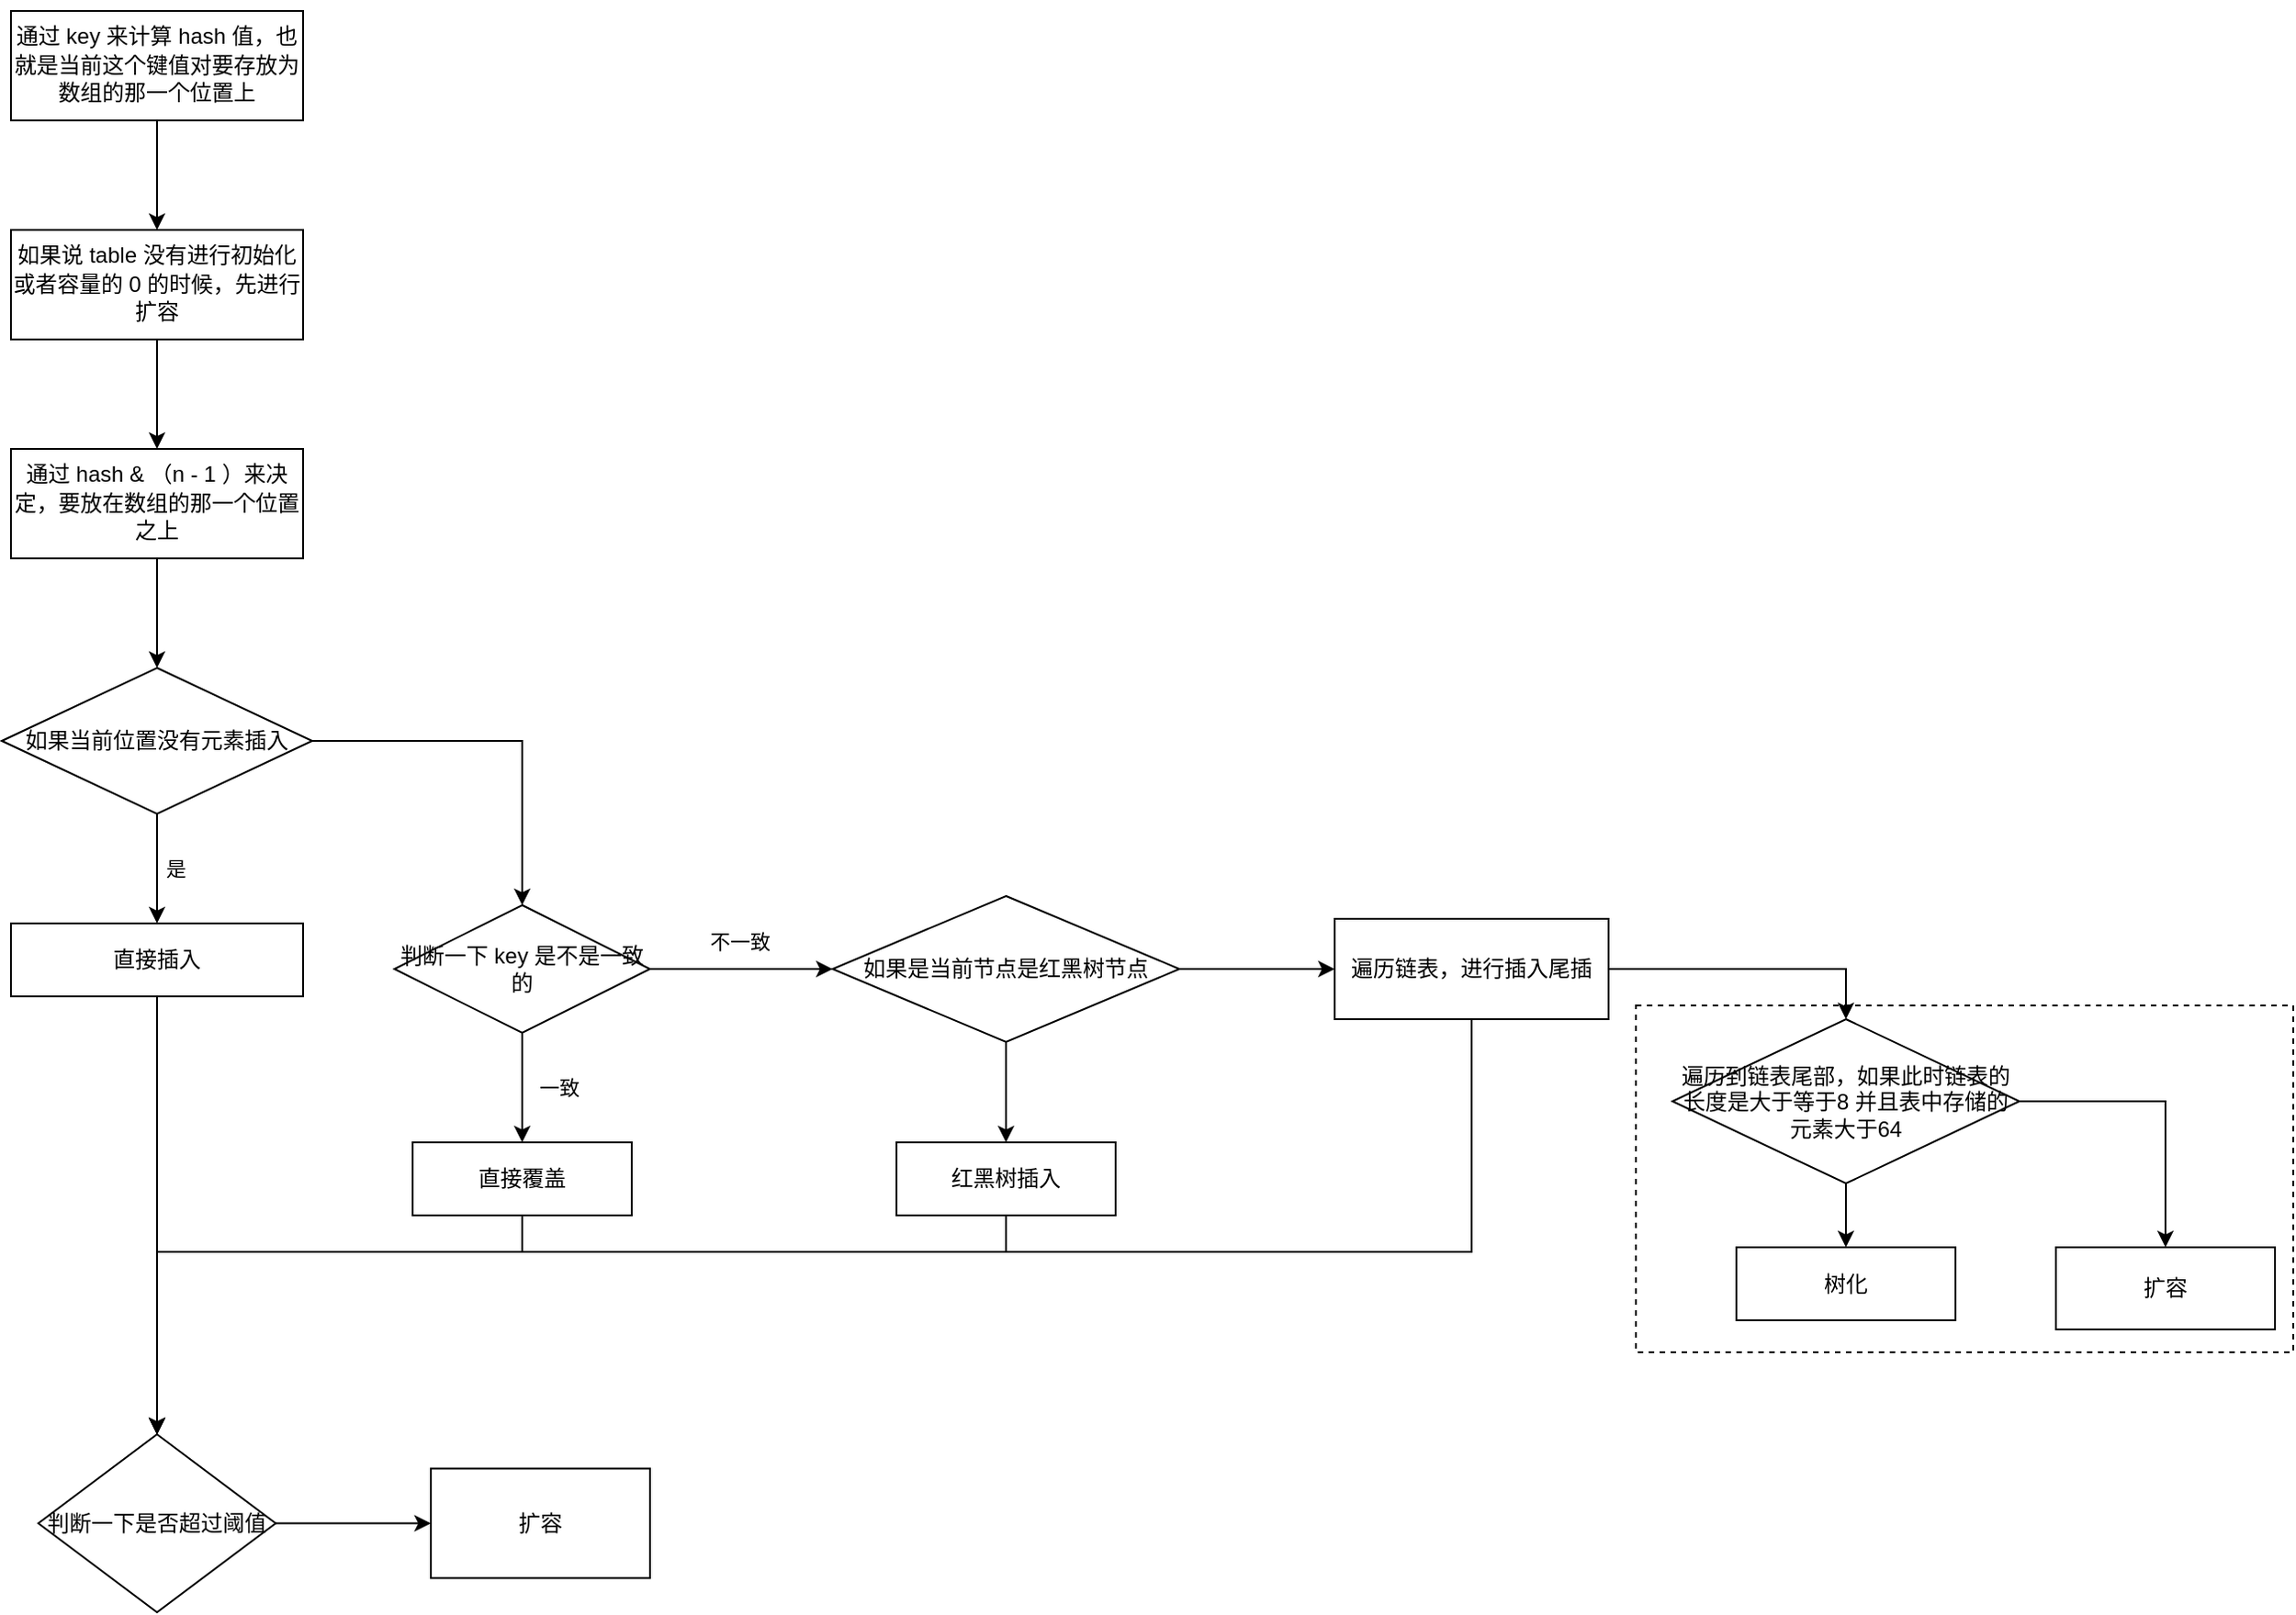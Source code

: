 <mxfile version="24.4.13" type="device">
  <diagram name="HashMap添加元素" id="cSwsWQnkC_tpD4kgMsR-">
    <mxGraphModel dx="1050" dy="629" grid="1" gridSize="10" guides="1" tooltips="1" connect="1" arrows="1" fold="1" page="1" pageScale="1" pageWidth="1654" pageHeight="2336" math="0" shadow="0">
      <root>
        <mxCell id="0" />
        <mxCell id="1" parent="0" />
        <mxCell id="nNdmjcXwLaYKu7FDNUwN-36" value="" style="rounded=0;whiteSpace=wrap;html=1;dashed=1;" vertex="1" parent="1">
          <mxGeometry x="970" y="585" width="360" height="190" as="geometry" />
        </mxCell>
        <mxCell id="nNdmjcXwLaYKu7FDNUwN-3" value="" style="edgeStyle=orthogonalEdgeStyle;rounded=0;orthogonalLoop=1;jettySize=auto;html=1;" edge="1" parent="1" source="nNdmjcXwLaYKu7FDNUwN-1" target="nNdmjcXwLaYKu7FDNUwN-2">
          <mxGeometry relative="1" as="geometry" />
        </mxCell>
        <mxCell id="nNdmjcXwLaYKu7FDNUwN-1" value="&lt;p style=&quot;line-height: 130%;&quot;&gt;通过 key 来计算 hash 值，也就是当前这个键值对要存放为数组的那一个位置上&lt;/p&gt;" style="rounded=0;whiteSpace=wrap;html=1;" vertex="1" parent="1">
          <mxGeometry x="80" y="40" width="160" height="60" as="geometry" />
        </mxCell>
        <mxCell id="nNdmjcXwLaYKu7FDNUwN-5" value="" style="edgeStyle=orthogonalEdgeStyle;rounded=0;orthogonalLoop=1;jettySize=auto;html=1;" edge="1" parent="1" source="nNdmjcXwLaYKu7FDNUwN-2" target="nNdmjcXwLaYKu7FDNUwN-4">
          <mxGeometry relative="1" as="geometry" />
        </mxCell>
        <mxCell id="nNdmjcXwLaYKu7FDNUwN-2" value="&lt;p style=&quot;line-height: 130%;&quot;&gt;如果说 table 没有进行初始化或者容量的 0 的时候，先进行扩容&lt;/p&gt;" style="whiteSpace=wrap;html=1;rounded=0;" vertex="1" parent="1">
          <mxGeometry x="80" y="160" width="160" height="60" as="geometry" />
        </mxCell>
        <mxCell id="nNdmjcXwLaYKu7FDNUwN-7" value="" style="edgeStyle=orthogonalEdgeStyle;rounded=0;orthogonalLoop=1;jettySize=auto;html=1;" edge="1" parent="1" source="nNdmjcXwLaYKu7FDNUwN-4" target="nNdmjcXwLaYKu7FDNUwN-6">
          <mxGeometry relative="1" as="geometry" />
        </mxCell>
        <mxCell id="nNdmjcXwLaYKu7FDNUwN-4" value="&lt;p style=&quot;line-height: 130%;&quot;&gt;通过 hash &amp;amp; （n - 1 ）来决定，要放在数组的那一个位置之上&lt;/p&gt;" style="whiteSpace=wrap;html=1;rounded=0;" vertex="1" parent="1">
          <mxGeometry x="80" y="280" width="160" height="60" as="geometry" />
        </mxCell>
        <mxCell id="nNdmjcXwLaYKu7FDNUwN-9" value="" style="edgeStyle=orthogonalEdgeStyle;rounded=0;orthogonalLoop=1;jettySize=auto;html=1;" edge="1" parent="1" source="nNdmjcXwLaYKu7FDNUwN-6" target="nNdmjcXwLaYKu7FDNUwN-8">
          <mxGeometry relative="1" as="geometry" />
        </mxCell>
        <mxCell id="nNdmjcXwLaYKu7FDNUwN-10" value="是" style="edgeLabel;html=1;align=center;verticalAlign=middle;resizable=0;points=[];" vertex="1" connectable="0" parent="nNdmjcXwLaYKu7FDNUwN-9">
          <mxGeometry x="-0.004" y="3" relative="1" as="geometry">
            <mxPoint x="7" as="offset" />
          </mxGeometry>
        </mxCell>
        <mxCell id="nNdmjcXwLaYKu7FDNUwN-12" value="" style="edgeStyle=orthogonalEdgeStyle;rounded=0;orthogonalLoop=1;jettySize=auto;html=1;" edge="1" parent="1" source="nNdmjcXwLaYKu7FDNUwN-6" target="nNdmjcXwLaYKu7FDNUwN-13">
          <mxGeometry relative="1" as="geometry" />
        </mxCell>
        <mxCell id="nNdmjcXwLaYKu7FDNUwN-6" value="如果当前位置没有元素插入" style="rhombus;whiteSpace=wrap;html=1;rounded=0;" vertex="1" parent="1">
          <mxGeometry x="75" y="400" width="170" height="80" as="geometry" />
        </mxCell>
        <mxCell id="nNdmjcXwLaYKu7FDNUwN-39" style="edgeStyle=orthogonalEdgeStyle;rounded=0;orthogonalLoop=1;jettySize=auto;html=1;entryX=0.5;entryY=0;entryDx=0;entryDy=0;" edge="1" parent="1" source="nNdmjcXwLaYKu7FDNUwN-8" target="nNdmjcXwLaYKu7FDNUwN-38">
          <mxGeometry relative="1" as="geometry" />
        </mxCell>
        <mxCell id="nNdmjcXwLaYKu7FDNUwN-8" value="直接插入" style="whiteSpace=wrap;html=1;rounded=0;" vertex="1" parent="1">
          <mxGeometry x="80" y="540" width="160" height="40" as="geometry" />
        </mxCell>
        <mxCell id="nNdmjcXwLaYKu7FDNUwN-40" style="edgeStyle=orthogonalEdgeStyle;rounded=0;orthogonalLoop=1;jettySize=auto;html=1;entryX=0.5;entryY=0;entryDx=0;entryDy=0;exitX=0.5;exitY=1;exitDx=0;exitDy=0;" edge="1" parent="1" source="nNdmjcXwLaYKu7FDNUwN-11" target="nNdmjcXwLaYKu7FDNUwN-38">
          <mxGeometry relative="1" as="geometry">
            <Array as="points">
              <mxPoint x="360" y="720" />
              <mxPoint x="160" y="720" />
            </Array>
          </mxGeometry>
        </mxCell>
        <mxCell id="nNdmjcXwLaYKu7FDNUwN-11" value="直接覆盖" style="whiteSpace=wrap;html=1;rounded=0;" vertex="1" parent="1">
          <mxGeometry x="300" y="660" width="120" height="40" as="geometry" />
        </mxCell>
        <mxCell id="nNdmjcXwLaYKu7FDNUwN-14" style="edgeStyle=orthogonalEdgeStyle;rounded=0;orthogonalLoop=1;jettySize=auto;html=1;entryX=0.5;entryY=0;entryDx=0;entryDy=0;" edge="1" parent="1" source="nNdmjcXwLaYKu7FDNUwN-13" target="nNdmjcXwLaYKu7FDNUwN-11">
          <mxGeometry relative="1" as="geometry" />
        </mxCell>
        <mxCell id="nNdmjcXwLaYKu7FDNUwN-15" value="一致" style="edgeLabel;html=1;align=center;verticalAlign=middle;resizable=0;points=[];" vertex="1" connectable="0" parent="nNdmjcXwLaYKu7FDNUwN-14">
          <mxGeometry x="-0.473" y="1" relative="1" as="geometry">
            <mxPoint x="19" y="14" as="offset" />
          </mxGeometry>
        </mxCell>
        <mxCell id="nNdmjcXwLaYKu7FDNUwN-17" value="" style="edgeStyle=orthogonalEdgeStyle;rounded=0;orthogonalLoop=1;jettySize=auto;html=1;entryX=0;entryY=0.5;entryDx=0;entryDy=0;" edge="1" parent="1" source="nNdmjcXwLaYKu7FDNUwN-13" target="nNdmjcXwLaYKu7FDNUwN-18">
          <mxGeometry relative="1" as="geometry">
            <mxPoint x="560" y="565" as="targetPoint" />
          </mxGeometry>
        </mxCell>
        <mxCell id="nNdmjcXwLaYKu7FDNUwN-21" value="不一致" style="edgeLabel;html=1;align=center;verticalAlign=middle;resizable=0;points=[];" vertex="1" connectable="0" parent="nNdmjcXwLaYKu7FDNUwN-17">
          <mxGeometry x="-0.024" y="-1" relative="1" as="geometry">
            <mxPoint y="-16" as="offset" />
          </mxGeometry>
        </mxCell>
        <mxCell id="nNdmjcXwLaYKu7FDNUwN-13" value="判断一下 key 是不是一致的" style="rhombus;whiteSpace=wrap;html=1;" vertex="1" parent="1">
          <mxGeometry x="290" y="530" width="140" height="70" as="geometry" />
        </mxCell>
        <mxCell id="nNdmjcXwLaYKu7FDNUwN-20" value="" style="edgeStyle=orthogonalEdgeStyle;rounded=0;orthogonalLoop=1;jettySize=auto;html=1;" edge="1" parent="1" source="nNdmjcXwLaYKu7FDNUwN-18" target="nNdmjcXwLaYKu7FDNUwN-19">
          <mxGeometry relative="1" as="geometry" />
        </mxCell>
        <mxCell id="nNdmjcXwLaYKu7FDNUwN-23" value="" style="edgeStyle=orthogonalEdgeStyle;rounded=0;orthogonalLoop=1;jettySize=auto;html=1;entryX=0;entryY=0.5;entryDx=0;entryDy=0;" edge="1" parent="1" source="nNdmjcXwLaYKu7FDNUwN-18" target="nNdmjcXwLaYKu7FDNUwN-31">
          <mxGeometry relative="1" as="geometry">
            <mxPoint x="800" y="565" as="targetPoint" />
          </mxGeometry>
        </mxCell>
        <mxCell id="nNdmjcXwLaYKu7FDNUwN-18" value="如果是当前节点是红黑树节点" style="rhombus;whiteSpace=wrap;html=1;" vertex="1" parent="1">
          <mxGeometry x="530" y="525" width="190" height="80" as="geometry" />
        </mxCell>
        <mxCell id="nNdmjcXwLaYKu7FDNUwN-41" style="edgeStyle=orthogonalEdgeStyle;rounded=0;orthogonalLoop=1;jettySize=auto;html=1;entryX=0.5;entryY=0;entryDx=0;entryDy=0;" edge="1" parent="1" source="nNdmjcXwLaYKu7FDNUwN-19" target="nNdmjcXwLaYKu7FDNUwN-38">
          <mxGeometry relative="1" as="geometry">
            <Array as="points">
              <mxPoint x="625" y="720" />
              <mxPoint x="160" y="720" />
            </Array>
          </mxGeometry>
        </mxCell>
        <mxCell id="nNdmjcXwLaYKu7FDNUwN-19" value="红黑树插入" style="whiteSpace=wrap;html=1;" vertex="1" parent="1">
          <mxGeometry x="565" y="660" width="120" height="40" as="geometry" />
        </mxCell>
        <mxCell id="nNdmjcXwLaYKu7FDNUwN-28" value="" style="edgeStyle=orthogonalEdgeStyle;rounded=0;orthogonalLoop=1;jettySize=auto;html=1;" edge="1" parent="1" source="nNdmjcXwLaYKu7FDNUwN-26" target="nNdmjcXwLaYKu7FDNUwN-27">
          <mxGeometry relative="1" as="geometry" />
        </mxCell>
        <mxCell id="nNdmjcXwLaYKu7FDNUwN-30" value="" style="edgeStyle=orthogonalEdgeStyle;rounded=0;orthogonalLoop=1;jettySize=auto;html=1;" edge="1" parent="1" source="nNdmjcXwLaYKu7FDNUwN-26" target="nNdmjcXwLaYKu7FDNUwN-29">
          <mxGeometry relative="1" as="geometry" />
        </mxCell>
        <mxCell id="nNdmjcXwLaYKu7FDNUwN-26" value="遍历到链表尾部，如果此时链表的长度是大于等于8 并且表中存储的元素大于64" style="rhombus;whiteSpace=wrap;html=1;" vertex="1" parent="1">
          <mxGeometry x="990" y="592.5" width="190" height="90" as="geometry" />
        </mxCell>
        <mxCell id="nNdmjcXwLaYKu7FDNUwN-27" value="树化" style="whiteSpace=wrap;html=1;" vertex="1" parent="1">
          <mxGeometry x="1025" y="717.5" width="120" height="40" as="geometry" />
        </mxCell>
        <mxCell id="nNdmjcXwLaYKu7FDNUwN-29" value="扩容" style="whiteSpace=wrap;html=1;" vertex="1" parent="1">
          <mxGeometry x="1200" y="717.5" width="120" height="45" as="geometry" />
        </mxCell>
        <mxCell id="nNdmjcXwLaYKu7FDNUwN-32" style="edgeStyle=orthogonalEdgeStyle;rounded=0;orthogonalLoop=1;jettySize=auto;html=1;entryX=0.5;entryY=0;entryDx=0;entryDy=0;" edge="1" parent="1" source="nNdmjcXwLaYKu7FDNUwN-31" target="nNdmjcXwLaYKu7FDNUwN-26">
          <mxGeometry relative="1" as="geometry" />
        </mxCell>
        <mxCell id="nNdmjcXwLaYKu7FDNUwN-42" style="edgeStyle=orthogonalEdgeStyle;rounded=0;orthogonalLoop=1;jettySize=auto;html=1;entryX=0.5;entryY=0;entryDx=0;entryDy=0;" edge="1" parent="1" source="nNdmjcXwLaYKu7FDNUwN-31" target="nNdmjcXwLaYKu7FDNUwN-38">
          <mxGeometry relative="1" as="geometry">
            <Array as="points">
              <mxPoint x="880" y="720" />
              <mxPoint x="160" y="720" />
            </Array>
          </mxGeometry>
        </mxCell>
        <mxCell id="nNdmjcXwLaYKu7FDNUwN-31" value="遍历链表，进行插入尾插" style="rounded=0;whiteSpace=wrap;html=1;" vertex="1" parent="1">
          <mxGeometry x="805" y="537.5" width="150" height="55" as="geometry" />
        </mxCell>
        <mxCell id="nNdmjcXwLaYKu7FDNUwN-44" value="" style="edgeStyle=orthogonalEdgeStyle;rounded=0;orthogonalLoop=1;jettySize=auto;html=1;" edge="1" parent="1" source="nNdmjcXwLaYKu7FDNUwN-38" target="nNdmjcXwLaYKu7FDNUwN-43">
          <mxGeometry relative="1" as="geometry" />
        </mxCell>
        <mxCell id="nNdmjcXwLaYKu7FDNUwN-38" value="判断一下是否超过阈值" style="rhombus;whiteSpace=wrap;html=1;" vertex="1" parent="1">
          <mxGeometry x="95" y="820" width="130" height="97.5" as="geometry" />
        </mxCell>
        <mxCell id="nNdmjcXwLaYKu7FDNUwN-43" value="扩容" style="whiteSpace=wrap;html=1;" vertex="1" parent="1">
          <mxGeometry x="310" y="838.75" width="120" height="60" as="geometry" />
        </mxCell>
      </root>
    </mxGraphModel>
  </diagram>
</mxfile>
